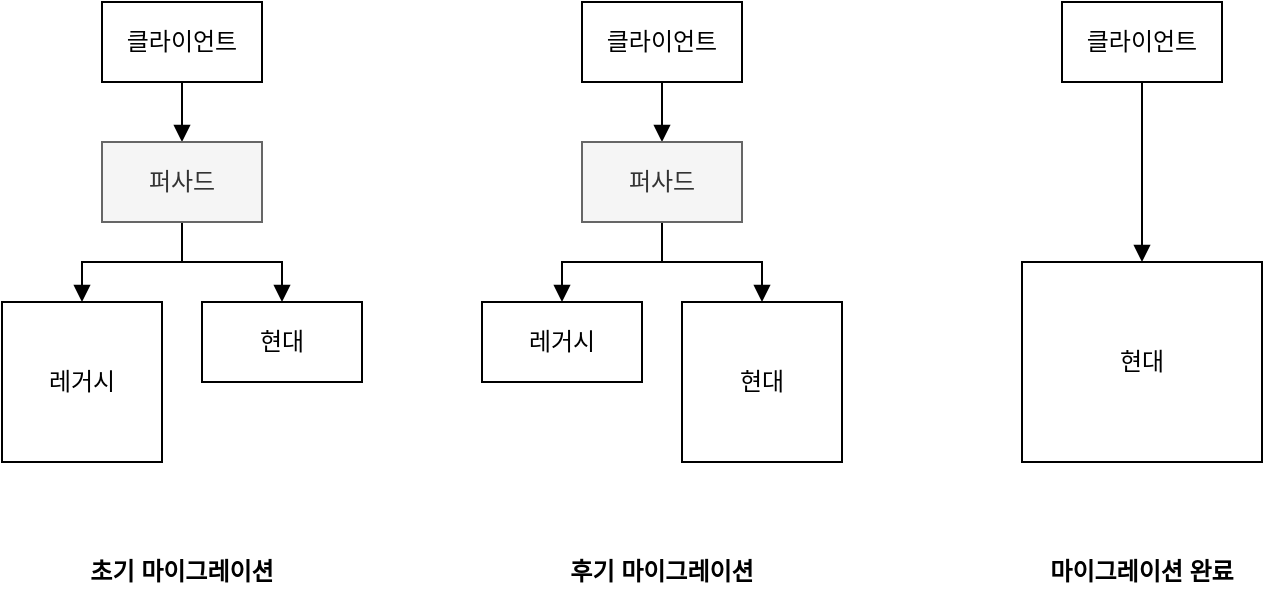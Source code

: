 <mxfile version="26.1.1">
  <diagram name="Page-1" id="oo691OZ0CvxA90YWQ1yY">
    <mxGraphModel dx="1114" dy="878" grid="1" gridSize="10" guides="1" tooltips="1" connect="1" arrows="1" fold="1" page="1" pageScale="1" pageWidth="827" pageHeight="1169" math="0" shadow="0">
      <root>
        <mxCell id="0" />
        <mxCell id="1" parent="0" />
        <mxCell id="nhYy6GHEPlUUs28kECK9-5" style="edgeStyle=orthogonalEdgeStyle;rounded=0;orthogonalLoop=1;jettySize=auto;html=1;entryX=0.5;entryY=0;entryDx=0;entryDy=0;endArrow=block;endFill=1;" edge="1" parent="1" source="nhYy6GHEPlUUs28kECK9-1" target="nhYy6GHEPlUUs28kECK9-2">
          <mxGeometry relative="1" as="geometry" />
        </mxCell>
        <mxCell id="nhYy6GHEPlUUs28kECK9-1" value="클라이언트" style="rounded=0;whiteSpace=wrap;html=1;" vertex="1" parent="1">
          <mxGeometry x="90" y="110" width="80" height="40" as="geometry" />
        </mxCell>
        <mxCell id="nhYy6GHEPlUUs28kECK9-6" style="edgeStyle=orthogonalEdgeStyle;rounded=0;orthogonalLoop=1;jettySize=auto;html=1;entryX=0.5;entryY=0;entryDx=0;entryDy=0;endArrow=block;endFill=1;" edge="1" parent="1" source="nhYy6GHEPlUUs28kECK9-2" target="nhYy6GHEPlUUs28kECK9-3">
          <mxGeometry relative="1" as="geometry" />
        </mxCell>
        <mxCell id="nhYy6GHEPlUUs28kECK9-7" style="edgeStyle=orthogonalEdgeStyle;rounded=0;orthogonalLoop=1;jettySize=auto;html=1;entryX=0.5;entryY=0;entryDx=0;entryDy=0;endArrow=block;endFill=1;" edge="1" parent="1" source="nhYy6GHEPlUUs28kECK9-2" target="nhYy6GHEPlUUs28kECK9-4">
          <mxGeometry relative="1" as="geometry" />
        </mxCell>
        <mxCell id="nhYy6GHEPlUUs28kECK9-2" value="퍼사드" style="rounded=0;whiteSpace=wrap;html=1;fillColor=#f5f5f5;fontColor=#333333;strokeColor=#666666;" vertex="1" parent="1">
          <mxGeometry x="90" y="180" width="80" height="40" as="geometry" />
        </mxCell>
        <mxCell id="nhYy6GHEPlUUs28kECK9-3" value="레거시" style="rounded=0;whiteSpace=wrap;html=1;" vertex="1" parent="1">
          <mxGeometry x="40" y="260" width="80" height="80" as="geometry" />
        </mxCell>
        <mxCell id="nhYy6GHEPlUUs28kECK9-4" value="현대" style="rounded=0;whiteSpace=wrap;html=1;" vertex="1" parent="1">
          <mxGeometry x="140" y="260" width="80" height="40" as="geometry" />
        </mxCell>
        <mxCell id="nhYy6GHEPlUUs28kECK9-8" style="edgeStyle=orthogonalEdgeStyle;rounded=0;orthogonalLoop=1;jettySize=auto;html=1;entryX=0.5;entryY=0;entryDx=0;entryDy=0;endArrow=block;endFill=1;" edge="1" parent="1" source="nhYy6GHEPlUUs28kECK9-9" target="nhYy6GHEPlUUs28kECK9-12">
          <mxGeometry relative="1" as="geometry" />
        </mxCell>
        <mxCell id="nhYy6GHEPlUUs28kECK9-9" value="클라이언트" style="rounded=0;whiteSpace=wrap;html=1;" vertex="1" parent="1">
          <mxGeometry x="330" y="110" width="80" height="40" as="geometry" />
        </mxCell>
        <mxCell id="nhYy6GHEPlUUs28kECK9-10" style="edgeStyle=orthogonalEdgeStyle;rounded=0;orthogonalLoop=1;jettySize=auto;html=1;entryX=0.5;entryY=0;entryDx=0;entryDy=0;endArrow=block;endFill=1;" edge="1" parent="1" source="nhYy6GHEPlUUs28kECK9-12" target="nhYy6GHEPlUUs28kECK9-13">
          <mxGeometry relative="1" as="geometry" />
        </mxCell>
        <mxCell id="nhYy6GHEPlUUs28kECK9-11" style="edgeStyle=orthogonalEdgeStyle;rounded=0;orthogonalLoop=1;jettySize=auto;html=1;entryX=0.5;entryY=0;entryDx=0;entryDy=0;endArrow=block;endFill=1;" edge="1" parent="1" source="nhYy6GHEPlUUs28kECK9-12" target="nhYy6GHEPlUUs28kECK9-14">
          <mxGeometry relative="1" as="geometry" />
        </mxCell>
        <mxCell id="nhYy6GHEPlUUs28kECK9-12" value="퍼사드" style="rounded=0;whiteSpace=wrap;html=1;fillColor=#f5f5f5;fontColor=#333333;strokeColor=#666666;" vertex="1" parent="1">
          <mxGeometry x="330" y="180" width="80" height="40" as="geometry" />
        </mxCell>
        <mxCell id="nhYy6GHEPlUUs28kECK9-13" value="레거시" style="rounded=0;whiteSpace=wrap;html=1;" vertex="1" parent="1">
          <mxGeometry x="280" y="260" width="80" height="40" as="geometry" />
        </mxCell>
        <mxCell id="nhYy6GHEPlUUs28kECK9-14" value="현대" style="rounded=0;whiteSpace=wrap;html=1;" vertex="1" parent="1">
          <mxGeometry x="380" y="260" width="80" height="80" as="geometry" />
        </mxCell>
        <mxCell id="nhYy6GHEPlUUs28kECK9-15" style="edgeStyle=orthogonalEdgeStyle;rounded=0;orthogonalLoop=1;jettySize=auto;html=1;entryX=0.5;entryY=0;entryDx=0;entryDy=0;endArrow=block;endFill=1;" edge="1" parent="1" source="nhYy6GHEPlUUs28kECK9-16" target="nhYy6GHEPlUUs28kECK9-21">
          <mxGeometry relative="1" as="geometry">
            <mxPoint x="610" y="180" as="targetPoint" />
          </mxGeometry>
        </mxCell>
        <mxCell id="nhYy6GHEPlUUs28kECK9-16" value="클라이언트" style="rounded=0;whiteSpace=wrap;html=1;" vertex="1" parent="1">
          <mxGeometry x="570" y="110" width="80" height="40" as="geometry" />
        </mxCell>
        <mxCell id="nhYy6GHEPlUUs28kECK9-21" value="현대" style="rounded=0;whiteSpace=wrap;html=1;" vertex="1" parent="1">
          <mxGeometry x="550" y="240" width="120" height="100" as="geometry" />
        </mxCell>
        <mxCell id="nhYy6GHEPlUUs28kECK9-22" value="초기 마이그레이션" style="text;html=1;align=center;verticalAlign=middle;whiteSpace=wrap;rounded=0;fontStyle=1" vertex="1" parent="1">
          <mxGeometry x="80" y="380" width="100" height="30" as="geometry" />
        </mxCell>
        <mxCell id="nhYy6GHEPlUUs28kECK9-23" value="후기 마이그레이션" style="text;html=1;align=center;verticalAlign=middle;whiteSpace=wrap;rounded=0;fontStyle=1" vertex="1" parent="1">
          <mxGeometry x="320" y="380" width="100" height="30" as="geometry" />
        </mxCell>
        <mxCell id="nhYy6GHEPlUUs28kECK9-24" value="마이그레이션 완료" style="text;html=1;align=center;verticalAlign=middle;whiteSpace=wrap;rounded=0;fontStyle=1" vertex="1" parent="1">
          <mxGeometry x="560" y="380" width="100" height="30" as="geometry" />
        </mxCell>
      </root>
    </mxGraphModel>
  </diagram>
</mxfile>
